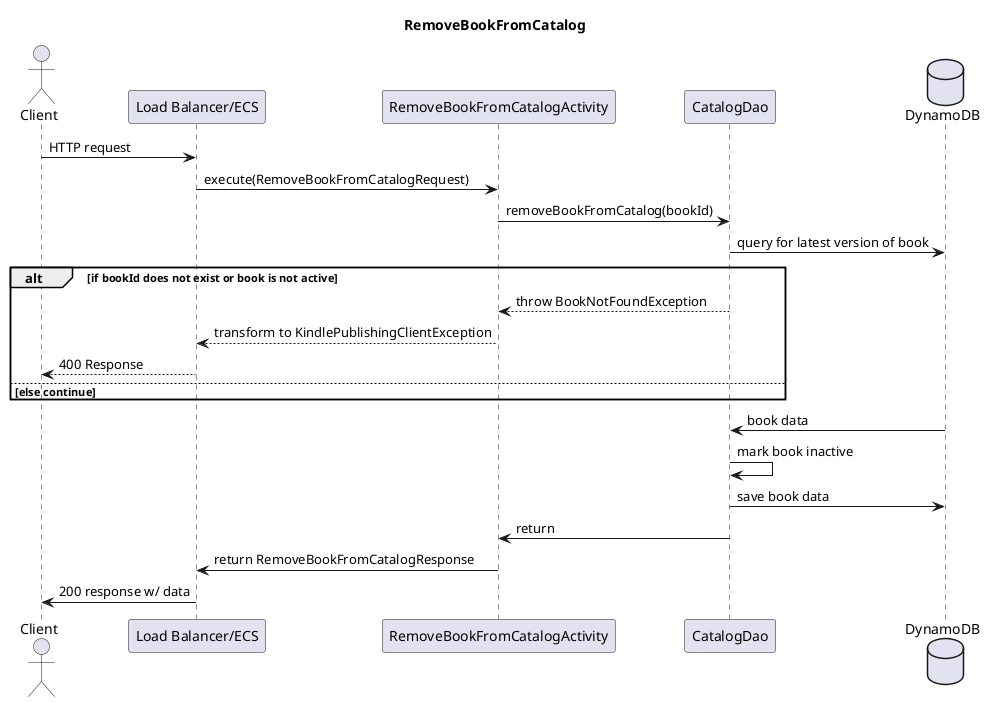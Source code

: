 @startuml
title RemoveBookFromCatalog

actor Client
participant "Load Balancer/ECS" as ecs
participant RemoveBookFromCatalogActivity
participant CatalogDao
database DynamoDB

Client -> ecs : HTTP request
ecs -> RemoveBookFromCatalogActivity : execute(RemoveBookFromCatalogRequest)
RemoveBookFromCatalogActivity -> CatalogDao : removeBookFromCatalog(bookId)
CatalogDao -> DynamoDB : query for latest version of book
alt if bookId does not exist or book is not active
    CatalogDao --> RemoveBookFromCatalogActivity : throw BookNotFoundException
    RemoveBookFromCatalogActivity --> ecs : transform to KindlePublishingClientException
    ecs --> Client : 400 Response
else else continue
end
DynamoDB -> CatalogDao : book data
CatalogDao -> CatalogDao : mark book inactive
CatalogDao -> DynamoDB : save book data
CatalogDao -> RemoveBookFromCatalogActivity : return
RemoveBookFromCatalogActivity -> ecs : return RemoveBookFromCatalogResponse
ecs -> Client : 200 response w/ data
@enduml

